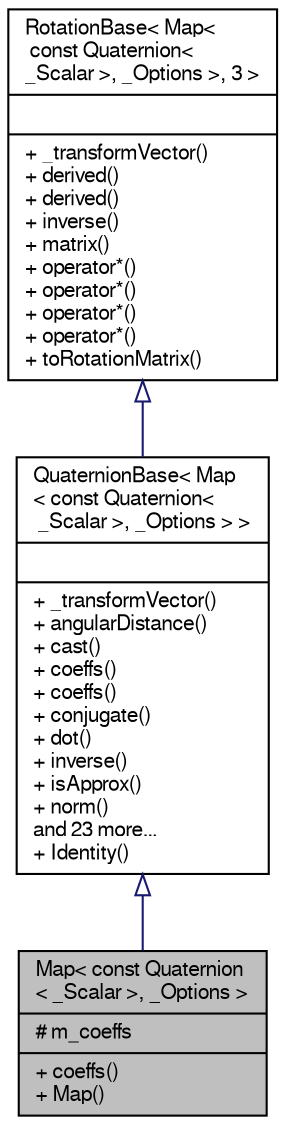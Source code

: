 digraph "Map&lt; const Quaternion&lt; _Scalar &gt;, _Options &gt;"
{
  edge [fontname="FreeSans",fontsize="10",labelfontname="FreeSans",labelfontsize="10"];
  node [fontname="FreeSans",fontsize="10",shape=record];
  Node1 [label="{Map\< const Quaternion\l\< _Scalar \>, _Options \>\n|# m_coeffs\l|+ coeffs()\l+ Map()\l}",height=0.2,width=0.4,color="black", fillcolor="grey75", style="filled" fontcolor="black"];
  Node2 -> Node1 [dir="back",color="midnightblue",fontsize="10",style="solid",arrowtail="onormal",fontname="FreeSans"];
  Node2 [label="{QuaternionBase\< Map\l\< const Quaternion\<\l _Scalar \>, _Options \> \>\n||+ _transformVector()\l+ angularDistance()\l+ cast()\l+ coeffs()\l+ coeffs()\l+ conjugate()\l+ dot()\l+ inverse()\l+ isApprox()\l+ norm()\land 23 more...\l+ Identity()\l}",height=0.2,width=0.4,color="black", fillcolor="white", style="filled",URL="$classEigen_1_1QuaternionBase.html"];
  Node3 -> Node2 [dir="back",color="midnightblue",fontsize="10",style="solid",arrowtail="onormal",fontname="FreeSans"];
  Node3 [label="{RotationBase\< Map\<\l const Quaternion\< \l_Scalar \>, _Options \>, 3 \>\n||+ _transformVector()\l+ derived()\l+ derived()\l+ inverse()\l+ matrix()\l+ operator*()\l+ operator*()\l+ operator*()\l+ operator*()\l+ toRotationMatrix()\l}",height=0.2,width=0.4,color="black", fillcolor="white", style="filled",URL="$classEigen_1_1RotationBase.html"];
}
